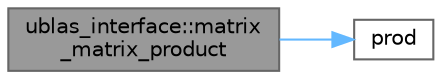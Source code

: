 digraph "ublas_interface::matrix_matrix_product"
{
 // LATEX_PDF_SIZE
  bgcolor="transparent";
  edge [fontname=Helvetica,fontsize=10,labelfontname=Helvetica,labelfontsize=10];
  node [fontname=Helvetica,fontsize=10,shape=box,height=0.2,width=0.4];
  rankdir="LR";
  Node1 [id="Node000001",label="ublas_interface::matrix\l_matrix_product",height=0.2,width=0.4,color="gray40", fillcolor="grey60", style="filled", fontcolor="black",tooltip=" "];
  Node1 -> Node2 [id="edge1_Node000001_Node000002",color="steelblue1",style="solid",tooltip=" "];
  Node2 [id="Node000002",label="prod",height=0.2,width=0.4,color="grey40", fillcolor="white", style="filled",URL="$product__threshold_8cpp.html#a4c8a5d15c39c46c003b0faca699d3d36",tooltip=" "];
}
